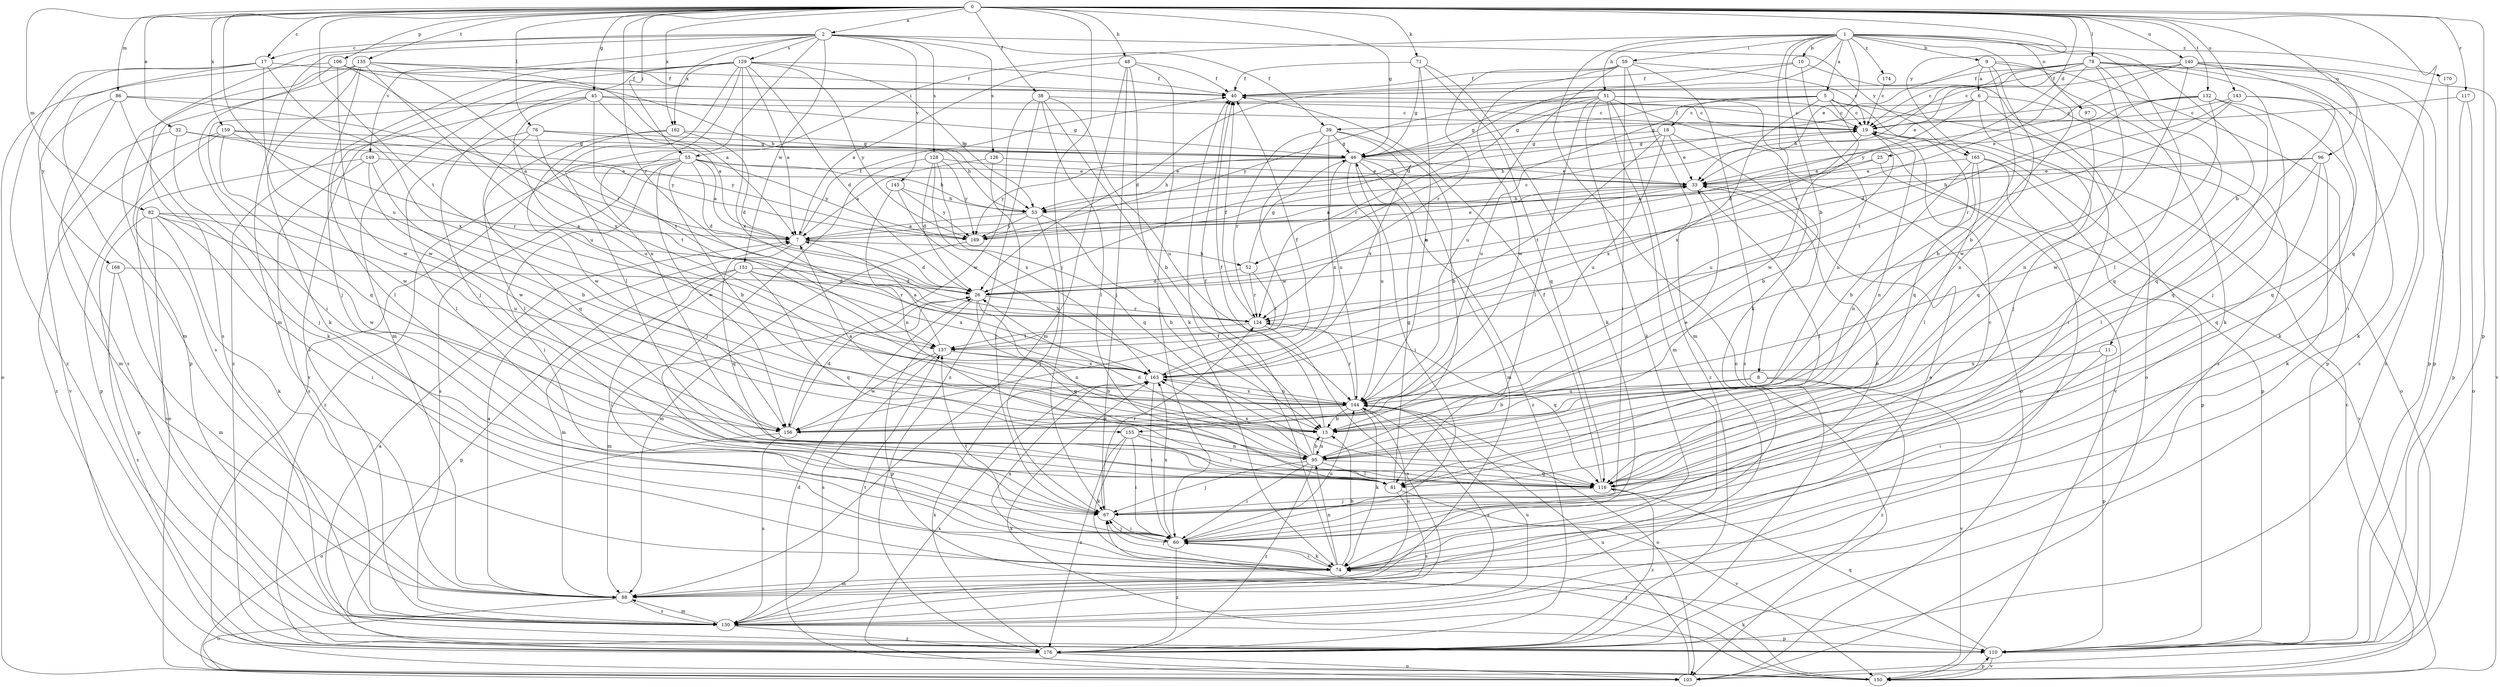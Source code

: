 strict digraph  {
0;
1;
2;
5;
6;
7;
8;
9;
10;
11;
13;
17;
18;
19;
25;
26;
32;
33;
38;
39;
40;
45;
46;
48;
51;
52;
53;
55;
59;
60;
67;
71;
74;
76;
78;
81;
82;
86;
88;
95;
96;
97;
103;
106;
110;
116;
117;
124;
126;
128;
129;
130;
132;
135;
137;
140;
143;
144;
145;
149;
150;
151;
155;
156;
159;
162;
163;
165;
168;
169;
170;
174;
176;
0 -> 2  [label=a];
0 -> 17  [label=c];
0 -> 25  [label=d];
0 -> 32  [label=e];
0 -> 38  [label=f];
0 -> 45  [label=g];
0 -> 46  [label=g];
0 -> 48  [label=h];
0 -> 55  [label=i];
0 -> 67  [label=j];
0 -> 71  [label=k];
0 -> 76  [label=l];
0 -> 78  [label=l];
0 -> 82  [label=m];
0 -> 86  [label=m];
0 -> 96  [label=o];
0 -> 106  [label=p];
0 -> 110  [label=p];
0 -> 116  [label=q];
0 -> 117  [label=r];
0 -> 124  [label=r];
0 -> 132  [label=t];
0 -> 135  [label=t];
0 -> 137  [label=t];
0 -> 140  [label=u];
0 -> 143  [label=u];
0 -> 144  [label=u];
0 -> 159  [label=x];
0 -> 162  [label=x];
0 -> 165  [label=y];
1 -> 5  [label=a];
1 -> 8  [label=b];
1 -> 9  [label=b];
1 -> 10  [label=b];
1 -> 11  [label=b];
1 -> 13  [label=b];
1 -> 26  [label=d];
1 -> 33  [label=e];
1 -> 51  [label=h];
1 -> 55  [label=i];
1 -> 59  [label=i];
1 -> 74  [label=k];
1 -> 81  [label=l];
1 -> 97  [label=o];
1 -> 103  [label=o];
1 -> 170  [label=z];
1 -> 174  [label=z];
2 -> 17  [label=c];
2 -> 39  [label=f];
2 -> 88  [label=m];
2 -> 95  [label=n];
2 -> 126  [label=s];
2 -> 128  [label=s];
2 -> 129  [label=s];
2 -> 130  [label=s];
2 -> 145  [label=v];
2 -> 149  [label=v];
2 -> 151  [label=w];
2 -> 162  [label=x];
2 -> 165  [label=y];
5 -> 18  [label=c];
5 -> 19  [label=c];
5 -> 46  [label=g];
5 -> 103  [label=o];
5 -> 116  [label=q];
5 -> 144  [label=u];
5 -> 155  [label=w];
5 -> 163  [label=x];
6 -> 26  [label=d];
6 -> 39  [label=f];
6 -> 46  [label=g];
6 -> 60  [label=i];
6 -> 67  [label=j];
6 -> 130  [label=s];
7 -> 26  [label=d];
7 -> 40  [label=f];
7 -> 52  [label=h];
7 -> 116  [label=q];
8 -> 13  [label=b];
8 -> 144  [label=u];
8 -> 150  [label=v];
8 -> 176  [label=z];
9 -> 6  [label=a];
9 -> 13  [label=b];
9 -> 52  [label=h];
9 -> 74  [label=k];
9 -> 95  [label=n];
9 -> 110  [label=p];
10 -> 26  [label=d];
10 -> 40  [label=f];
10 -> 95  [label=n];
10 -> 103  [label=o];
11 -> 60  [label=i];
11 -> 110  [label=p];
11 -> 163  [label=x];
13 -> 7  [label=a];
13 -> 40  [label=f];
13 -> 95  [label=n];
17 -> 40  [label=f];
17 -> 88  [label=m];
17 -> 155  [label=w];
17 -> 163  [label=x];
17 -> 168  [label=y];
17 -> 176  [label=z];
18 -> 13  [label=b];
18 -> 33  [label=e];
18 -> 46  [label=g];
18 -> 53  [label=h];
18 -> 137  [label=t];
18 -> 144  [label=u];
19 -> 46  [label=g];
19 -> 95  [label=n];
19 -> 110  [label=p];
19 -> 144  [label=u];
19 -> 163  [label=x];
25 -> 7  [label=a];
25 -> 33  [label=e];
25 -> 150  [label=v];
26 -> 33  [label=e];
26 -> 88  [label=m];
26 -> 95  [label=n];
26 -> 110  [label=p];
26 -> 116  [label=q];
26 -> 124  [label=r];
32 -> 46  [label=g];
32 -> 67  [label=j];
32 -> 88  [label=m];
32 -> 169  [label=y];
33 -> 7  [label=a];
33 -> 53  [label=h];
33 -> 81  [label=l];
38 -> 13  [label=b];
38 -> 19  [label=c];
38 -> 81  [label=l];
38 -> 144  [label=u];
38 -> 156  [label=w];
38 -> 176  [label=z];
39 -> 13  [label=b];
39 -> 46  [label=g];
39 -> 124  [label=r];
39 -> 144  [label=u];
39 -> 156  [label=w];
39 -> 163  [label=x];
40 -> 19  [label=c];
45 -> 7  [label=a];
45 -> 19  [label=c];
45 -> 46  [label=g];
45 -> 81  [label=l];
45 -> 116  [label=q];
45 -> 137  [label=t];
45 -> 144  [label=u];
46 -> 33  [label=e];
46 -> 53  [label=h];
46 -> 60  [label=i];
46 -> 88  [label=m];
46 -> 144  [label=u];
46 -> 163  [label=x];
46 -> 169  [label=y];
46 -> 176  [label=z];
48 -> 7  [label=a];
48 -> 40  [label=f];
48 -> 60  [label=i];
48 -> 67  [label=j];
48 -> 74  [label=k];
48 -> 88  [label=m];
51 -> 19  [label=c];
51 -> 46  [label=g];
51 -> 74  [label=k];
51 -> 81  [label=l];
51 -> 88  [label=m];
51 -> 103  [label=o];
51 -> 124  [label=r];
51 -> 150  [label=v];
51 -> 169  [label=y];
51 -> 176  [label=z];
52 -> 26  [label=d];
52 -> 46  [label=g];
52 -> 124  [label=r];
52 -> 137  [label=t];
53 -> 7  [label=a];
53 -> 13  [label=b];
53 -> 67  [label=j];
53 -> 169  [label=y];
55 -> 7  [label=a];
55 -> 13  [label=b];
55 -> 26  [label=d];
55 -> 33  [label=e];
55 -> 53  [label=h];
55 -> 60  [label=i];
55 -> 130  [label=s];
55 -> 156  [label=w];
55 -> 169  [label=y];
55 -> 176  [label=z];
59 -> 19  [label=c];
59 -> 40  [label=f];
59 -> 60  [label=i];
59 -> 88  [label=m];
59 -> 124  [label=r];
59 -> 144  [label=u];
59 -> 156  [label=w];
59 -> 176  [label=z];
60 -> 33  [label=e];
60 -> 67  [label=j];
60 -> 74  [label=k];
60 -> 137  [label=t];
60 -> 144  [label=u];
60 -> 163  [label=x];
60 -> 176  [label=z];
67 -> 19  [label=c];
67 -> 60  [label=i];
67 -> 124  [label=r];
71 -> 40  [label=f];
71 -> 46  [label=g];
71 -> 74  [label=k];
71 -> 116  [label=q];
71 -> 144  [label=u];
74 -> 13  [label=b];
74 -> 33  [label=e];
74 -> 40  [label=f];
74 -> 60  [label=i];
74 -> 67  [label=j];
74 -> 88  [label=m];
74 -> 95  [label=n];
74 -> 163  [label=x];
76 -> 46  [label=g];
76 -> 53  [label=h];
76 -> 81  [label=l];
76 -> 116  [label=q];
76 -> 137  [label=t];
78 -> 19  [label=c];
78 -> 33  [label=e];
78 -> 40  [label=f];
78 -> 53  [label=h];
78 -> 60  [label=i];
78 -> 67  [label=j];
78 -> 95  [label=n];
78 -> 116  [label=q];
78 -> 124  [label=r];
78 -> 176  [label=z];
81 -> 46  [label=g];
81 -> 130  [label=s];
81 -> 150  [label=v];
82 -> 7  [label=a];
82 -> 60  [label=i];
82 -> 74  [label=k];
82 -> 110  [label=p];
82 -> 130  [label=s];
82 -> 144  [label=u];
82 -> 156  [label=w];
86 -> 7  [label=a];
86 -> 19  [label=c];
86 -> 74  [label=k];
86 -> 130  [label=s];
86 -> 150  [label=v];
88 -> 7  [label=a];
88 -> 103  [label=o];
88 -> 130  [label=s];
88 -> 144  [label=u];
95 -> 13  [label=b];
95 -> 26  [label=d];
95 -> 33  [label=e];
95 -> 40  [label=f];
95 -> 60  [label=i];
95 -> 67  [label=j];
95 -> 81  [label=l];
95 -> 116  [label=q];
95 -> 163  [label=x];
95 -> 176  [label=z];
96 -> 33  [label=e];
96 -> 53  [label=h];
96 -> 74  [label=k];
96 -> 81  [label=l];
96 -> 116  [label=q];
97 -> 116  [label=q];
103 -> 144  [label=u];
103 -> 163  [label=x];
106 -> 40  [label=f];
106 -> 53  [label=h];
106 -> 60  [label=i];
106 -> 103  [label=o];
106 -> 156  [label=w];
106 -> 163  [label=x];
110 -> 116  [label=q];
110 -> 150  [label=v];
116 -> 40  [label=f];
116 -> 67  [label=j];
116 -> 176  [label=z];
117 -> 19  [label=c];
117 -> 103  [label=o];
117 -> 110  [label=p];
124 -> 40  [label=f];
124 -> 116  [label=q];
124 -> 130  [label=s];
124 -> 137  [label=t];
126 -> 7  [label=a];
126 -> 33  [label=e];
126 -> 67  [label=j];
128 -> 26  [label=d];
128 -> 33  [label=e];
128 -> 67  [label=j];
128 -> 116  [label=q];
128 -> 163  [label=x];
128 -> 169  [label=y];
129 -> 7  [label=a];
129 -> 26  [label=d];
129 -> 40  [label=f];
129 -> 53  [label=h];
129 -> 67  [label=j];
129 -> 81  [label=l];
129 -> 88  [label=m];
129 -> 130  [label=s];
129 -> 150  [label=v];
129 -> 163  [label=x];
129 -> 169  [label=y];
129 -> 176  [label=z];
130 -> 88  [label=m];
130 -> 110  [label=p];
130 -> 137  [label=t];
130 -> 144  [label=u];
130 -> 176  [label=z];
132 -> 19  [label=c];
132 -> 33  [label=e];
132 -> 74  [label=k];
132 -> 116  [label=q];
132 -> 137  [label=t];
132 -> 156  [label=w];
135 -> 7  [label=a];
135 -> 40  [label=f];
135 -> 67  [label=j];
135 -> 74  [label=k];
135 -> 110  [label=p];
135 -> 124  [label=r];
135 -> 130  [label=s];
135 -> 144  [label=u];
137 -> 7  [label=a];
137 -> 13  [label=b];
137 -> 130  [label=s];
137 -> 156  [label=w];
137 -> 163  [label=x];
140 -> 19  [label=c];
140 -> 40  [label=f];
140 -> 110  [label=p];
140 -> 116  [label=q];
140 -> 150  [label=v];
140 -> 156  [label=w];
140 -> 169  [label=y];
140 -> 176  [label=z];
143 -> 19  [label=c];
143 -> 26  [label=d];
143 -> 74  [label=k];
143 -> 116  [label=q];
143 -> 124  [label=r];
144 -> 13  [label=b];
144 -> 74  [label=k];
144 -> 103  [label=o];
144 -> 124  [label=r];
144 -> 130  [label=s];
144 -> 156  [label=w];
144 -> 163  [label=x];
145 -> 13  [label=b];
145 -> 53  [label=h];
145 -> 95  [label=n];
145 -> 169  [label=y];
149 -> 13  [label=b];
149 -> 33  [label=e];
149 -> 103  [label=o];
149 -> 130  [label=s];
149 -> 156  [label=w];
150 -> 19  [label=c];
150 -> 26  [label=d];
150 -> 67  [label=j];
150 -> 74  [label=k];
150 -> 110  [label=p];
150 -> 163  [label=x];
151 -> 26  [label=d];
151 -> 60  [label=i];
151 -> 88  [label=m];
151 -> 110  [label=p];
151 -> 116  [label=q];
151 -> 124  [label=r];
151 -> 163  [label=x];
155 -> 60  [label=i];
155 -> 74  [label=k];
155 -> 81  [label=l];
155 -> 95  [label=n];
155 -> 176  [label=z];
156 -> 26  [label=d];
156 -> 103  [label=o];
156 -> 130  [label=s];
159 -> 46  [label=g];
159 -> 110  [label=p];
159 -> 124  [label=r];
159 -> 156  [label=w];
159 -> 169  [label=y];
159 -> 176  [label=z];
162 -> 26  [label=d];
162 -> 46  [label=g];
162 -> 81  [label=l];
162 -> 156  [label=w];
163 -> 40  [label=f];
163 -> 60  [label=i];
163 -> 144  [label=u];
165 -> 13  [label=b];
165 -> 33  [label=e];
165 -> 81  [label=l];
165 -> 95  [label=n];
165 -> 110  [label=p];
165 -> 130  [label=s];
168 -> 26  [label=d];
168 -> 88  [label=m];
168 -> 176  [label=z];
169 -> 19  [label=c];
169 -> 33  [label=e];
169 -> 88  [label=m];
170 -> 110  [label=p];
174 -> 19  [label=c];
176 -> 7  [label=a];
176 -> 103  [label=o];
176 -> 163  [label=x];
}
